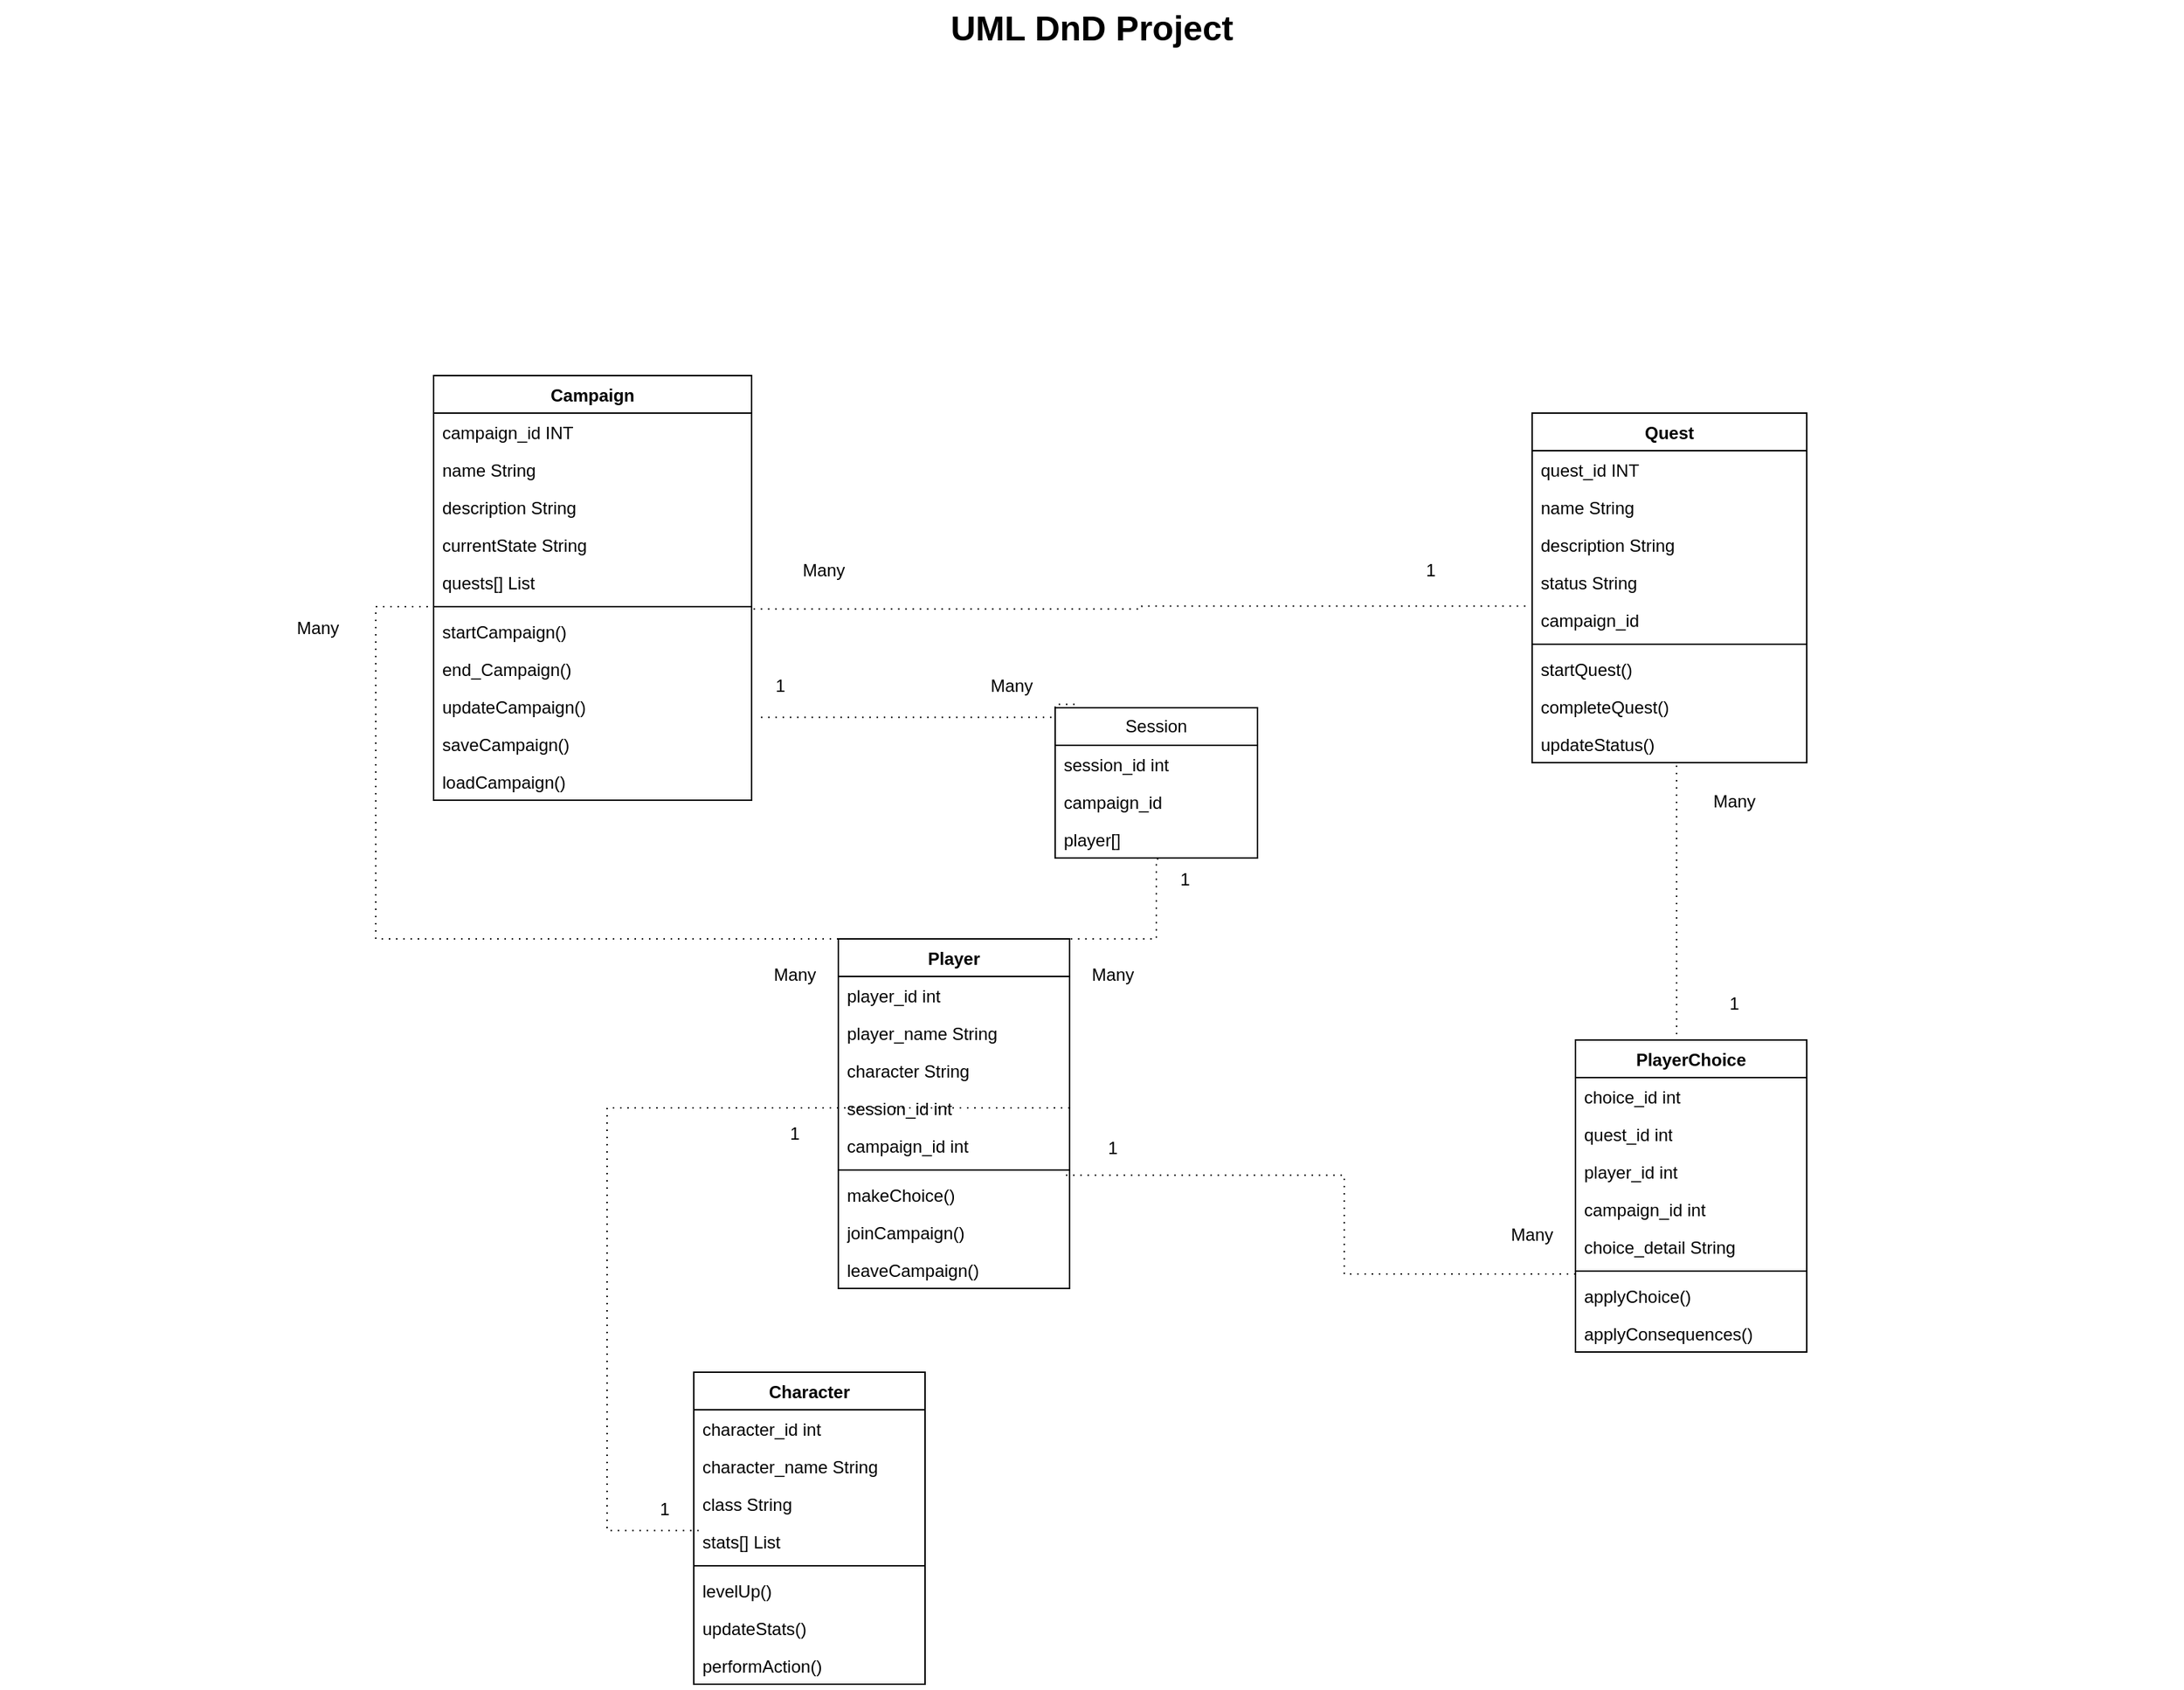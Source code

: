 <mxfile version="24.7.16">
  <diagram name="Page-1" id="929967ad-93f9-6ef4-fab6-5d389245f69c">
    <mxGraphModel dx="1490" dy="869" grid="1" gridSize="10" guides="1" tooltips="1" connect="1" arrows="1" fold="1" page="1" pageScale="1.5" pageWidth="1169" pageHeight="826" background="none" math="0" shadow="0">
      <root>
        <mxCell id="0" style=";html=1;" />
        <mxCell id="1" style=";html=1;" parent="0" />
        <mxCell id="1672d66443f91eb5-23" value="UML DnD Project" style="text;strokeColor=none;fillColor=none;html=1;fontSize=24;fontStyle=1;verticalAlign=middle;align=center;" parent="1" vertex="1">
          <mxGeometry x="120" y="40" width="1510" height="40" as="geometry" />
        </mxCell>
        <mxCell id="cyBHSPWmFCzthVGFj9dC-5" value="Campaign" style="swimlane;fontStyle=1;align=center;verticalAlign=top;childLayout=stackLayout;horizontal=1;startSize=26;horizontalStack=0;resizeParent=1;resizeParentMax=0;resizeLast=0;collapsible=1;marginBottom=0;whiteSpace=wrap;html=1;" vertex="1" parent="1">
          <mxGeometry x="420" y="300" width="220" height="294" as="geometry" />
        </mxCell>
        <mxCell id="cyBHSPWmFCzthVGFj9dC-6" value="campaign_id INT&lt;div&gt;&lt;br&gt;&lt;/div&gt;" style="text;strokeColor=none;fillColor=none;align=left;verticalAlign=top;spacingLeft=4;spacingRight=4;overflow=hidden;rotatable=0;points=[[0,0.5],[1,0.5]];portConstraint=eastwest;whiteSpace=wrap;html=1;" vertex="1" parent="cyBHSPWmFCzthVGFj9dC-5">
          <mxGeometry y="26" width="220" height="26" as="geometry" />
        </mxCell>
        <mxCell id="cyBHSPWmFCzthVGFj9dC-9" value="name String" style="text;strokeColor=none;fillColor=none;align=left;verticalAlign=top;spacingLeft=4;spacingRight=4;overflow=hidden;rotatable=0;points=[[0,0.5],[1,0.5]];portConstraint=eastwest;whiteSpace=wrap;html=1;" vertex="1" parent="cyBHSPWmFCzthVGFj9dC-5">
          <mxGeometry y="52" width="220" height="26" as="geometry" />
        </mxCell>
        <mxCell id="cyBHSPWmFCzthVGFj9dC-13" value="description String" style="text;strokeColor=none;fillColor=none;align=left;verticalAlign=top;spacingLeft=4;spacingRight=4;overflow=hidden;rotatable=0;points=[[0,0.5],[1,0.5]];portConstraint=eastwest;whiteSpace=wrap;html=1;" vertex="1" parent="cyBHSPWmFCzthVGFj9dC-5">
          <mxGeometry y="78" width="220" height="26" as="geometry" />
        </mxCell>
        <mxCell id="cyBHSPWmFCzthVGFj9dC-12" value="currentState String" style="text;strokeColor=none;fillColor=none;align=left;verticalAlign=top;spacingLeft=4;spacingRight=4;overflow=hidden;rotatable=0;points=[[0,0.5],[1,0.5]];portConstraint=eastwest;whiteSpace=wrap;html=1;" vertex="1" parent="cyBHSPWmFCzthVGFj9dC-5">
          <mxGeometry y="104" width="220" height="26" as="geometry" />
        </mxCell>
        <mxCell id="cyBHSPWmFCzthVGFj9dC-11" value="quests[] List" style="text;strokeColor=none;fillColor=none;align=left;verticalAlign=top;spacingLeft=4;spacingRight=4;overflow=hidden;rotatable=0;points=[[0,0.5],[1,0.5]];portConstraint=eastwest;whiteSpace=wrap;html=1;" vertex="1" parent="cyBHSPWmFCzthVGFj9dC-5">
          <mxGeometry y="130" width="220" height="26" as="geometry" />
        </mxCell>
        <mxCell id="cyBHSPWmFCzthVGFj9dC-7" value="" style="line;strokeWidth=1;fillColor=none;align=left;verticalAlign=middle;spacingTop=-1;spacingLeft=3;spacingRight=3;rotatable=0;labelPosition=right;points=[];portConstraint=eastwest;strokeColor=inherit;" vertex="1" parent="cyBHSPWmFCzthVGFj9dC-5">
          <mxGeometry y="156" width="220" height="8" as="geometry" />
        </mxCell>
        <mxCell id="cyBHSPWmFCzthVGFj9dC-8" value="startCampaign()&lt;div&gt;&lt;br&gt;&lt;/div&gt;" style="text;strokeColor=none;fillColor=none;align=left;verticalAlign=top;spacingLeft=4;spacingRight=4;overflow=hidden;rotatable=0;points=[[0,0.5],[1,0.5]];portConstraint=eastwest;whiteSpace=wrap;html=1;" vertex="1" parent="cyBHSPWmFCzthVGFj9dC-5">
          <mxGeometry y="164" width="220" height="26" as="geometry" />
        </mxCell>
        <mxCell id="cyBHSPWmFCzthVGFj9dC-15" value="end_Campaign()" style="text;strokeColor=none;fillColor=none;align=left;verticalAlign=top;spacingLeft=4;spacingRight=4;overflow=hidden;rotatable=0;points=[[0,0.5],[1,0.5]];portConstraint=eastwest;whiteSpace=wrap;html=1;" vertex="1" parent="cyBHSPWmFCzthVGFj9dC-5">
          <mxGeometry y="190" width="220" height="26" as="geometry" />
        </mxCell>
        <mxCell id="cyBHSPWmFCzthVGFj9dC-14" value="updateCampaign()" style="text;strokeColor=none;fillColor=none;align=left;verticalAlign=top;spacingLeft=4;spacingRight=4;overflow=hidden;rotatable=0;points=[[0,0.5],[1,0.5]];portConstraint=eastwest;whiteSpace=wrap;html=1;" vertex="1" parent="cyBHSPWmFCzthVGFj9dC-5">
          <mxGeometry y="216" width="220" height="26" as="geometry" />
        </mxCell>
        <mxCell id="cyBHSPWmFCzthVGFj9dC-17" value="saveCampaign()" style="text;strokeColor=none;fillColor=none;align=left;verticalAlign=top;spacingLeft=4;spacingRight=4;overflow=hidden;rotatable=0;points=[[0,0.5],[1,0.5]];portConstraint=eastwest;whiteSpace=wrap;html=1;" vertex="1" parent="cyBHSPWmFCzthVGFj9dC-5">
          <mxGeometry y="242" width="220" height="26" as="geometry" />
        </mxCell>
        <mxCell id="cyBHSPWmFCzthVGFj9dC-16" value="loadCampaign()" style="text;strokeColor=none;fillColor=none;align=left;verticalAlign=top;spacingLeft=4;spacingRight=4;overflow=hidden;rotatable=0;points=[[0,0.5],[1,0.5]];portConstraint=eastwest;whiteSpace=wrap;html=1;" vertex="1" parent="cyBHSPWmFCzthVGFj9dC-5">
          <mxGeometry y="268" width="220" height="26" as="geometry" />
        </mxCell>
        <mxCell id="cyBHSPWmFCzthVGFj9dC-25" value="Quest" style="swimlane;fontStyle=1;align=center;verticalAlign=top;childLayout=stackLayout;horizontal=1;startSize=26;horizontalStack=0;resizeParent=1;resizeParentMax=0;resizeLast=0;collapsible=1;marginBottom=0;whiteSpace=wrap;html=1;" vertex="1" parent="1">
          <mxGeometry x="1180" y="326" width="190" height="242" as="geometry" />
        </mxCell>
        <mxCell id="cyBHSPWmFCzthVGFj9dC-26" value="quest_id INT" style="text;strokeColor=none;fillColor=none;align=left;verticalAlign=top;spacingLeft=4;spacingRight=4;overflow=hidden;rotatable=0;points=[[0,0.5],[1,0.5]];portConstraint=eastwest;whiteSpace=wrap;html=1;" vertex="1" parent="cyBHSPWmFCzthVGFj9dC-25">
          <mxGeometry y="26" width="190" height="26" as="geometry" />
        </mxCell>
        <mxCell id="cyBHSPWmFCzthVGFj9dC-32" value="name String" style="text;strokeColor=none;fillColor=none;align=left;verticalAlign=top;spacingLeft=4;spacingRight=4;overflow=hidden;rotatable=0;points=[[0,0.5],[1,0.5]];portConstraint=eastwest;whiteSpace=wrap;html=1;" vertex="1" parent="cyBHSPWmFCzthVGFj9dC-25">
          <mxGeometry y="52" width="190" height="26" as="geometry" />
        </mxCell>
        <mxCell id="cyBHSPWmFCzthVGFj9dC-31" value="description String" style="text;strokeColor=none;fillColor=none;align=left;verticalAlign=top;spacingLeft=4;spacingRight=4;overflow=hidden;rotatable=0;points=[[0,0.5],[1,0.5]];portConstraint=eastwest;whiteSpace=wrap;html=1;" vertex="1" parent="cyBHSPWmFCzthVGFj9dC-25">
          <mxGeometry y="78" width="190" height="26" as="geometry" />
        </mxCell>
        <mxCell id="cyBHSPWmFCzthVGFj9dC-30" value="status String" style="text;strokeColor=none;fillColor=none;align=left;verticalAlign=top;spacingLeft=4;spacingRight=4;overflow=hidden;rotatable=0;points=[[0,0.5],[1,0.5]];portConstraint=eastwest;whiteSpace=wrap;html=1;" vertex="1" parent="cyBHSPWmFCzthVGFj9dC-25">
          <mxGeometry y="104" width="190" height="26" as="geometry" />
        </mxCell>
        <mxCell id="cyBHSPWmFCzthVGFj9dC-29" value="campaign_id" style="text;strokeColor=none;fillColor=none;align=left;verticalAlign=top;spacingLeft=4;spacingRight=4;overflow=hidden;rotatable=0;points=[[0,0.5],[1,0.5]];portConstraint=eastwest;whiteSpace=wrap;html=1;" vertex="1" parent="cyBHSPWmFCzthVGFj9dC-25">
          <mxGeometry y="130" width="190" height="26" as="geometry" />
        </mxCell>
        <mxCell id="cyBHSPWmFCzthVGFj9dC-27" value="" style="line;strokeWidth=1;fillColor=none;align=left;verticalAlign=middle;spacingTop=-1;spacingLeft=3;spacingRight=3;rotatable=0;labelPosition=right;points=[];portConstraint=eastwest;strokeColor=inherit;" vertex="1" parent="cyBHSPWmFCzthVGFj9dC-25">
          <mxGeometry y="156" width="190" height="8" as="geometry" />
        </mxCell>
        <mxCell id="cyBHSPWmFCzthVGFj9dC-28" value="startQuest()" style="text;strokeColor=none;fillColor=none;align=left;verticalAlign=top;spacingLeft=4;spacingRight=4;overflow=hidden;rotatable=0;points=[[0,0.5],[1,0.5]];portConstraint=eastwest;whiteSpace=wrap;html=1;" vertex="1" parent="cyBHSPWmFCzthVGFj9dC-25">
          <mxGeometry y="164" width="190" height="26" as="geometry" />
        </mxCell>
        <mxCell id="cyBHSPWmFCzthVGFj9dC-34" value="completeQuest()" style="text;strokeColor=none;fillColor=none;align=left;verticalAlign=top;spacingLeft=4;spacingRight=4;overflow=hidden;rotatable=0;points=[[0,0.5],[1,0.5]];portConstraint=eastwest;whiteSpace=wrap;html=1;" vertex="1" parent="cyBHSPWmFCzthVGFj9dC-25">
          <mxGeometry y="190" width="190" height="26" as="geometry" />
        </mxCell>
        <mxCell id="cyBHSPWmFCzthVGFj9dC-33" value="updateStatus()" style="text;strokeColor=none;fillColor=none;align=left;verticalAlign=top;spacingLeft=4;spacingRight=4;overflow=hidden;rotatable=0;points=[[0,0.5],[1,0.5]];portConstraint=eastwest;whiteSpace=wrap;html=1;" vertex="1" parent="cyBHSPWmFCzthVGFj9dC-25">
          <mxGeometry y="216" width="190" height="26" as="geometry" />
        </mxCell>
        <mxCell id="cyBHSPWmFCzthVGFj9dC-39" value=" PlayerChoice  " style="swimlane;fontStyle=1;align=center;verticalAlign=top;childLayout=stackLayout;horizontal=1;startSize=26;horizontalStack=0;resizeParent=1;resizeParentMax=0;resizeLast=0;collapsible=1;marginBottom=0;whiteSpace=wrap;html=1;" vertex="1" parent="1">
          <mxGeometry x="1210" y="760" width="160" height="216" as="geometry" />
        </mxCell>
        <mxCell id="cyBHSPWmFCzthVGFj9dC-40" value="choice_id int" style="text;strokeColor=none;fillColor=none;align=left;verticalAlign=top;spacingLeft=4;spacingRight=4;overflow=hidden;rotatable=0;points=[[0,0.5],[1,0.5]];portConstraint=eastwest;whiteSpace=wrap;html=1;" vertex="1" parent="cyBHSPWmFCzthVGFj9dC-39">
          <mxGeometry y="26" width="160" height="26" as="geometry" />
        </mxCell>
        <mxCell id="cyBHSPWmFCzthVGFj9dC-47" value="quest_id int&lt;div&gt;&lt;br&gt;&lt;/div&gt;" style="text;strokeColor=none;fillColor=none;align=left;verticalAlign=top;spacingLeft=4;spacingRight=4;overflow=hidden;rotatable=0;points=[[0,0.5],[1,0.5]];portConstraint=eastwest;whiteSpace=wrap;html=1;" vertex="1" parent="cyBHSPWmFCzthVGFj9dC-39">
          <mxGeometry y="52" width="160" height="26" as="geometry" />
        </mxCell>
        <mxCell id="cyBHSPWmFCzthVGFj9dC-46" value="player_id int" style="text;strokeColor=none;fillColor=none;align=left;verticalAlign=top;spacingLeft=4;spacingRight=4;overflow=hidden;rotatable=0;points=[[0,0.5],[1,0.5]];portConstraint=eastwest;whiteSpace=wrap;html=1;" vertex="1" parent="cyBHSPWmFCzthVGFj9dC-39">
          <mxGeometry y="78" width="160" height="26" as="geometry" />
        </mxCell>
        <mxCell id="cyBHSPWmFCzthVGFj9dC-45" value="campaign_id int" style="text;strokeColor=none;fillColor=none;align=left;verticalAlign=top;spacingLeft=4;spacingRight=4;overflow=hidden;rotatable=0;points=[[0,0.5],[1,0.5]];portConstraint=eastwest;whiteSpace=wrap;html=1;" vertex="1" parent="cyBHSPWmFCzthVGFj9dC-39">
          <mxGeometry y="104" width="160" height="26" as="geometry" />
        </mxCell>
        <mxCell id="cyBHSPWmFCzthVGFj9dC-44" value="choice_detail String" style="text;strokeColor=none;fillColor=none;align=left;verticalAlign=top;spacingLeft=4;spacingRight=4;overflow=hidden;rotatable=0;points=[[0,0.5],[1,0.5]];portConstraint=eastwest;whiteSpace=wrap;html=1;" vertex="1" parent="cyBHSPWmFCzthVGFj9dC-39">
          <mxGeometry y="130" width="160" height="26" as="geometry" />
        </mxCell>
        <mxCell id="cyBHSPWmFCzthVGFj9dC-41" value="" style="line;strokeWidth=1;fillColor=none;align=left;verticalAlign=middle;spacingTop=-1;spacingLeft=3;spacingRight=3;rotatable=0;labelPosition=right;points=[];portConstraint=eastwest;strokeColor=inherit;" vertex="1" parent="cyBHSPWmFCzthVGFj9dC-39">
          <mxGeometry y="156" width="160" height="8" as="geometry" />
        </mxCell>
        <mxCell id="cyBHSPWmFCzthVGFj9dC-42" value="applyChoice()" style="text;strokeColor=none;fillColor=none;align=left;verticalAlign=top;spacingLeft=4;spacingRight=4;overflow=hidden;rotatable=0;points=[[0,0.5],[1,0.5]];portConstraint=eastwest;whiteSpace=wrap;html=1;" vertex="1" parent="cyBHSPWmFCzthVGFj9dC-39">
          <mxGeometry y="164" width="160" height="26" as="geometry" />
        </mxCell>
        <mxCell id="cyBHSPWmFCzthVGFj9dC-48" value="applyConsequences()" style="text;strokeColor=none;fillColor=none;align=left;verticalAlign=top;spacingLeft=4;spacingRight=4;overflow=hidden;rotatable=0;points=[[0,0.5],[1,0.5]];portConstraint=eastwest;whiteSpace=wrap;html=1;" vertex="1" parent="cyBHSPWmFCzthVGFj9dC-39">
          <mxGeometry y="190" width="160" height="26" as="geometry" />
        </mxCell>
        <mxCell id="cyBHSPWmFCzthVGFj9dC-51" value="1" style="text;html=1;align=center;verticalAlign=middle;whiteSpace=wrap;rounded=0;" vertex="1" parent="1">
          <mxGeometry x="1290" y="720" width="60" height="30" as="geometry" />
        </mxCell>
        <mxCell id="cyBHSPWmFCzthVGFj9dC-53" value="Many" style="text;html=1;align=center;verticalAlign=middle;whiteSpace=wrap;rounded=0;" vertex="1" parent="1">
          <mxGeometry x="1290" y="580" width="60" height="30" as="geometry" />
        </mxCell>
        <mxCell id="cyBHSPWmFCzthVGFj9dC-54" value="1" style="text;html=1;align=center;verticalAlign=middle;whiteSpace=wrap;rounded=0;" vertex="1" parent="1">
          <mxGeometry x="1080" y="420" width="60" height="30" as="geometry" />
        </mxCell>
        <mxCell id="cyBHSPWmFCzthVGFj9dC-55" value="Many" style="text;html=1;align=center;verticalAlign=middle;whiteSpace=wrap;rounded=0;" vertex="1" parent="1">
          <mxGeometry x="660" y="420" width="60" height="30" as="geometry" />
        </mxCell>
        <mxCell id="cyBHSPWmFCzthVGFj9dC-56" value="Player" style="swimlane;fontStyle=1;align=center;verticalAlign=top;childLayout=stackLayout;horizontal=1;startSize=26;horizontalStack=0;resizeParent=1;resizeParentMax=0;resizeLast=0;collapsible=1;marginBottom=0;whiteSpace=wrap;html=1;" vertex="1" parent="1">
          <mxGeometry x="700" y="690" width="160" height="242" as="geometry" />
        </mxCell>
        <mxCell id="cyBHSPWmFCzthVGFj9dC-57" value="player_id int" style="text;strokeColor=none;fillColor=none;align=left;verticalAlign=top;spacingLeft=4;spacingRight=4;overflow=hidden;rotatable=0;points=[[0,0.5],[1,0.5]];portConstraint=eastwest;whiteSpace=wrap;html=1;" vertex="1" parent="cyBHSPWmFCzthVGFj9dC-56">
          <mxGeometry y="26" width="160" height="26" as="geometry" />
        </mxCell>
        <mxCell id="cyBHSPWmFCzthVGFj9dC-63" value="player_name String" style="text;strokeColor=none;fillColor=none;align=left;verticalAlign=top;spacingLeft=4;spacingRight=4;overflow=hidden;rotatable=0;points=[[0,0.5],[1,0.5]];portConstraint=eastwest;whiteSpace=wrap;html=1;" vertex="1" parent="cyBHSPWmFCzthVGFj9dC-56">
          <mxGeometry y="52" width="160" height="26" as="geometry" />
        </mxCell>
        <mxCell id="cyBHSPWmFCzthVGFj9dC-62" value="character String" style="text;strokeColor=none;fillColor=none;align=left;verticalAlign=top;spacingLeft=4;spacingRight=4;overflow=hidden;rotatable=0;points=[[0,0.5],[1,0.5]];portConstraint=eastwest;whiteSpace=wrap;html=1;" vertex="1" parent="cyBHSPWmFCzthVGFj9dC-56">
          <mxGeometry y="78" width="160" height="26" as="geometry" />
        </mxCell>
        <mxCell id="cyBHSPWmFCzthVGFj9dC-61" value="session_id int" style="text;strokeColor=none;fillColor=none;align=left;verticalAlign=top;spacingLeft=4;spacingRight=4;overflow=hidden;rotatable=0;points=[[0,0.5],[1,0.5]];portConstraint=eastwest;whiteSpace=wrap;html=1;" vertex="1" parent="cyBHSPWmFCzthVGFj9dC-56">
          <mxGeometry y="104" width="160" height="26" as="geometry" />
        </mxCell>
        <mxCell id="cyBHSPWmFCzthVGFj9dC-60" value="campaign_id int" style="text;strokeColor=none;fillColor=none;align=left;verticalAlign=top;spacingLeft=4;spacingRight=4;overflow=hidden;rotatable=0;points=[[0,0.5],[1,0.5]];portConstraint=eastwest;whiteSpace=wrap;html=1;" vertex="1" parent="cyBHSPWmFCzthVGFj9dC-56">
          <mxGeometry y="130" width="160" height="26" as="geometry" />
        </mxCell>
        <mxCell id="cyBHSPWmFCzthVGFj9dC-58" value="" style="line;strokeWidth=1;fillColor=none;align=left;verticalAlign=middle;spacingTop=-1;spacingLeft=3;spacingRight=3;rotatable=0;labelPosition=right;points=[];portConstraint=eastwest;strokeColor=inherit;" vertex="1" parent="cyBHSPWmFCzthVGFj9dC-56">
          <mxGeometry y="156" width="160" height="8" as="geometry" />
        </mxCell>
        <mxCell id="cyBHSPWmFCzthVGFj9dC-59" value="makeChoice()" style="text;strokeColor=none;fillColor=none;align=left;verticalAlign=top;spacingLeft=4;spacingRight=4;overflow=hidden;rotatable=0;points=[[0,0.5],[1,0.5]];portConstraint=eastwest;whiteSpace=wrap;html=1;" vertex="1" parent="cyBHSPWmFCzthVGFj9dC-56">
          <mxGeometry y="164" width="160" height="26" as="geometry" />
        </mxCell>
        <mxCell id="cyBHSPWmFCzthVGFj9dC-64" value="joinCampaign()" style="text;strokeColor=none;fillColor=none;align=left;verticalAlign=top;spacingLeft=4;spacingRight=4;overflow=hidden;rotatable=0;points=[[0,0.5],[1,0.5]];portConstraint=eastwest;whiteSpace=wrap;html=1;" vertex="1" parent="cyBHSPWmFCzthVGFj9dC-56">
          <mxGeometry y="190" width="160" height="26" as="geometry" />
        </mxCell>
        <mxCell id="cyBHSPWmFCzthVGFj9dC-65" value="leaveCampaign()" style="text;strokeColor=none;fillColor=none;align=left;verticalAlign=top;spacingLeft=4;spacingRight=4;overflow=hidden;rotatable=0;points=[[0,0.5],[1,0.5]];portConstraint=eastwest;whiteSpace=wrap;html=1;" vertex="1" parent="cyBHSPWmFCzthVGFj9dC-56">
          <mxGeometry y="216" width="160" height="26" as="geometry" />
        </mxCell>
        <mxCell id="cyBHSPWmFCzthVGFj9dC-66" value="Character" style="swimlane;fontStyle=1;align=center;verticalAlign=top;childLayout=stackLayout;horizontal=1;startSize=26;horizontalStack=0;resizeParent=1;resizeParentMax=0;resizeLast=0;collapsible=1;marginBottom=0;whiteSpace=wrap;html=1;" vertex="1" parent="1">
          <mxGeometry x="600" y="990" width="160" height="216" as="geometry" />
        </mxCell>
        <mxCell id="cyBHSPWmFCzthVGFj9dC-67" value="character_id int" style="text;strokeColor=none;fillColor=none;align=left;verticalAlign=top;spacingLeft=4;spacingRight=4;overflow=hidden;rotatable=0;points=[[0,0.5],[1,0.5]];portConstraint=eastwest;whiteSpace=wrap;html=1;" vertex="1" parent="cyBHSPWmFCzthVGFj9dC-66">
          <mxGeometry y="26" width="160" height="26" as="geometry" />
        </mxCell>
        <mxCell id="cyBHSPWmFCzthVGFj9dC-72" value="character_name String" style="text;strokeColor=none;fillColor=none;align=left;verticalAlign=top;spacingLeft=4;spacingRight=4;overflow=hidden;rotatable=0;points=[[0,0.5],[1,0.5]];portConstraint=eastwest;whiteSpace=wrap;html=1;" vertex="1" parent="cyBHSPWmFCzthVGFj9dC-66">
          <mxGeometry y="52" width="160" height="26" as="geometry" />
        </mxCell>
        <mxCell id="cyBHSPWmFCzthVGFj9dC-71" value="class String&amp;nbsp;" style="text;strokeColor=none;fillColor=none;align=left;verticalAlign=top;spacingLeft=4;spacingRight=4;overflow=hidden;rotatable=0;points=[[0,0.5],[1,0.5]];portConstraint=eastwest;whiteSpace=wrap;html=1;" vertex="1" parent="cyBHSPWmFCzthVGFj9dC-66">
          <mxGeometry y="78" width="160" height="26" as="geometry" />
        </mxCell>
        <mxCell id="cyBHSPWmFCzthVGFj9dC-70" value="stats[] List" style="text;strokeColor=none;fillColor=none;align=left;verticalAlign=top;spacingLeft=4;spacingRight=4;overflow=hidden;rotatable=0;points=[[0,0.5],[1,0.5]];portConstraint=eastwest;whiteSpace=wrap;html=1;" vertex="1" parent="cyBHSPWmFCzthVGFj9dC-66">
          <mxGeometry y="104" width="160" height="26" as="geometry" />
        </mxCell>
        <mxCell id="cyBHSPWmFCzthVGFj9dC-68" value="" style="line;strokeWidth=1;fillColor=none;align=left;verticalAlign=middle;spacingTop=-1;spacingLeft=3;spacingRight=3;rotatable=0;labelPosition=right;points=[];portConstraint=eastwest;strokeColor=inherit;" vertex="1" parent="cyBHSPWmFCzthVGFj9dC-66">
          <mxGeometry y="130" width="160" height="8" as="geometry" />
        </mxCell>
        <mxCell id="cyBHSPWmFCzthVGFj9dC-69" value="levelUp()" style="text;strokeColor=none;fillColor=none;align=left;verticalAlign=top;spacingLeft=4;spacingRight=4;overflow=hidden;rotatable=0;points=[[0,0.5],[1,0.5]];portConstraint=eastwest;whiteSpace=wrap;html=1;" vertex="1" parent="cyBHSPWmFCzthVGFj9dC-66">
          <mxGeometry y="138" width="160" height="26" as="geometry" />
        </mxCell>
        <mxCell id="cyBHSPWmFCzthVGFj9dC-74" value="updateStats()" style="text;strokeColor=none;fillColor=none;align=left;verticalAlign=top;spacingLeft=4;spacingRight=4;overflow=hidden;rotatable=0;points=[[0,0.5],[1,0.5]];portConstraint=eastwest;whiteSpace=wrap;html=1;" vertex="1" parent="cyBHSPWmFCzthVGFj9dC-66">
          <mxGeometry y="164" width="160" height="26" as="geometry" />
        </mxCell>
        <mxCell id="cyBHSPWmFCzthVGFj9dC-73" value="performAction()" style="text;strokeColor=none;fillColor=none;align=left;verticalAlign=top;spacingLeft=4;spacingRight=4;overflow=hidden;rotatable=0;points=[[0,0.5],[1,0.5]];portConstraint=eastwest;whiteSpace=wrap;html=1;" vertex="1" parent="cyBHSPWmFCzthVGFj9dC-66">
          <mxGeometry y="190" width="160" height="26" as="geometry" />
        </mxCell>
        <mxCell id="cyBHSPWmFCzthVGFj9dC-79" value="Session" style="swimlane;fontStyle=0;childLayout=stackLayout;horizontal=1;startSize=26;fillColor=none;horizontalStack=0;resizeParent=1;resizeParentMax=0;resizeLast=0;collapsible=1;marginBottom=0;whiteSpace=wrap;html=1;" vertex="1" parent="1">
          <mxGeometry x="850" y="530" width="140" height="104" as="geometry" />
        </mxCell>
        <mxCell id="cyBHSPWmFCzthVGFj9dC-80" value="session_id int" style="text;strokeColor=none;fillColor=none;align=left;verticalAlign=top;spacingLeft=4;spacingRight=4;overflow=hidden;rotatable=0;points=[[0,0.5],[1,0.5]];portConstraint=eastwest;whiteSpace=wrap;html=1;" vertex="1" parent="cyBHSPWmFCzthVGFj9dC-79">
          <mxGeometry y="26" width="140" height="26" as="geometry" />
        </mxCell>
        <mxCell id="cyBHSPWmFCzthVGFj9dC-81" value="campaign_id" style="text;strokeColor=none;fillColor=none;align=left;verticalAlign=top;spacingLeft=4;spacingRight=4;overflow=hidden;rotatable=0;points=[[0,0.5],[1,0.5]];portConstraint=eastwest;whiteSpace=wrap;html=1;" vertex="1" parent="cyBHSPWmFCzthVGFj9dC-79">
          <mxGeometry y="52" width="140" height="26" as="geometry" />
        </mxCell>
        <mxCell id="cyBHSPWmFCzthVGFj9dC-82" value="player[]" style="text;strokeColor=none;fillColor=none;align=left;verticalAlign=top;spacingLeft=4;spacingRight=4;overflow=hidden;rotatable=0;points=[[0,0.5],[1,0.5]];portConstraint=eastwest;whiteSpace=wrap;html=1;" vertex="1" parent="cyBHSPWmFCzthVGFj9dC-79">
          <mxGeometry y="78" width="140" height="26" as="geometry" />
        </mxCell>
        <mxCell id="cyBHSPWmFCzthVGFj9dC-83" value="" style="edgeStyle=elbowEdgeStyle;fontSize=12;html=1;endFill=0;startFill=0;endSize=6;startSize=6;dashed=1;dashPattern=1 4;endArrow=none;startArrow=none;rounded=0;entryX=-0.008;entryY=0.139;entryDx=0;entryDy=0;entryPerimeter=0;exitX=1.006;exitY=-0.092;exitDx=0;exitDy=0;exitPerimeter=0;" edge="1" parent="1" source="cyBHSPWmFCzthVGFj9dC-8" target="cyBHSPWmFCzthVGFj9dC-29">
          <mxGeometry width="160" relative="1" as="geometry">
            <mxPoint x="650" y="460" as="sourcePoint" />
            <mxPoint x="1160" y="460" as="targetPoint" />
            <Array as="points">
              <mxPoint x="910" y="460" />
            </Array>
          </mxGeometry>
        </mxCell>
        <mxCell id="cyBHSPWmFCzthVGFj9dC-84" value="" style="edgeStyle=elbowEdgeStyle;fontSize=12;html=1;endFill=0;startFill=0;endSize=6;startSize=6;dashed=1;dashPattern=1 4;endArrow=none;startArrow=none;rounded=0;exitX=0.526;exitY=1.077;exitDx=0;exitDy=0;exitPerimeter=0;entryX=0.5;entryY=0;entryDx=0;entryDy=0;" edge="1" parent="1" source="cyBHSPWmFCzthVGFj9dC-33" target="cyBHSPWmFCzthVGFj9dC-39">
          <mxGeometry width="160" relative="1" as="geometry">
            <mxPoint x="840" y="660" as="sourcePoint" />
            <mxPoint x="1350" y="660" as="targetPoint" />
            <Array as="points">
              <mxPoint x="1280" y="660" />
            </Array>
          </mxGeometry>
        </mxCell>
        <mxCell id="cyBHSPWmFCzthVGFj9dC-85" value="" style="edgeStyle=elbowEdgeStyle;fontSize=12;html=1;endFill=0;startFill=0;endSize=6;startSize=6;dashed=1;dashPattern=1 4;endArrow=none;startArrow=none;rounded=0;exitX=1;exitY=0.5;exitDx=0;exitDy=0;entryX=0.021;entryY=0.216;entryDx=0;entryDy=0;entryPerimeter=0;" edge="1" parent="1" source="cyBHSPWmFCzthVGFj9dC-61" target="cyBHSPWmFCzthVGFj9dC-70">
          <mxGeometry width="160" relative="1" as="geometry">
            <mxPoint x="510" y="733" as="sourcePoint" />
            <mxPoint x="520" y="923" as="targetPoint" />
            <Array as="points">
              <mxPoint x="540" y="840" />
            </Array>
          </mxGeometry>
        </mxCell>
        <mxCell id="cyBHSPWmFCzthVGFj9dC-86" value="1" style="text;html=1;align=center;verticalAlign=middle;whiteSpace=wrap;rounded=0;" vertex="1" parent="1">
          <mxGeometry x="550" y="1070" width="60" height="30" as="geometry" />
        </mxCell>
        <mxCell id="cyBHSPWmFCzthVGFj9dC-87" value="1" style="text;html=1;align=center;verticalAlign=middle;whiteSpace=wrap;rounded=0;" vertex="1" parent="1">
          <mxGeometry x="640" y="810" width="60" height="30" as="geometry" />
        </mxCell>
        <mxCell id="cyBHSPWmFCzthVGFj9dC-89" value="" style="edgeStyle=elbowEdgeStyle;fontSize=12;html=1;endFill=0;startFill=0;endSize=6;startSize=6;dashed=1;dashPattern=1 4;endArrow=none;startArrow=none;rounded=0;exitX=0.5;exitY=0;exitDx=0;exitDy=0;entryX=0;entryY=0.5;entryDx=0;entryDy=0;entryPerimeter=0;" edge="1" parent="1" source="cyBHSPWmFCzthVGFj9dC-56" target="cyBHSPWmFCzthVGFj9dC-7">
          <mxGeometry width="160" relative="1" as="geometry">
            <mxPoint x="290" y="650" as="sourcePoint" />
            <mxPoint x="473" y="656" as="targetPoint" />
            <Array as="points">
              <mxPoint x="380" y="653" />
            </Array>
          </mxGeometry>
        </mxCell>
        <mxCell id="cyBHSPWmFCzthVGFj9dC-90" value="Many" style="text;html=1;align=center;verticalAlign=middle;whiteSpace=wrap;rounded=0;" vertex="1" parent="1">
          <mxGeometry x="310" y="460" width="60" height="30" as="geometry" />
        </mxCell>
        <mxCell id="cyBHSPWmFCzthVGFj9dC-91" value="Many" style="text;html=1;align=center;verticalAlign=middle;whiteSpace=wrap;rounded=0;" vertex="1" parent="1">
          <mxGeometry x="640" y="700" width="60" height="30" as="geometry" />
        </mxCell>
        <mxCell id="cyBHSPWmFCzthVGFj9dC-92" value="" style="edgeStyle=elbowEdgeStyle;fontSize=12;html=1;endFill=0;startFill=0;endSize=6;startSize=6;dashed=1;dashPattern=1 4;endArrow=none;startArrow=none;rounded=0;exitX=0;exitY=0.75;exitDx=0;exitDy=0;entryX=0.984;entryY=0.951;entryDx=0;entryDy=0;entryPerimeter=0;" edge="1" parent="1" source="cyBHSPWmFCzthVGFj9dC-39" target="cyBHSPWmFCzthVGFj9dC-58">
          <mxGeometry width="160" relative="1" as="geometry">
            <mxPoint x="1250" y="610" as="sourcePoint" />
            <mxPoint x="993" y="903" as="targetPoint" />
            <Array as="points">
              <mxPoint x="1050" y="880" />
            </Array>
          </mxGeometry>
        </mxCell>
        <mxCell id="cyBHSPWmFCzthVGFj9dC-93" value="1" style="text;html=1;align=center;verticalAlign=middle;whiteSpace=wrap;rounded=0;" vertex="1" parent="1">
          <mxGeometry x="860" y="820" width="60" height="30" as="geometry" />
        </mxCell>
        <mxCell id="cyBHSPWmFCzthVGFj9dC-94" value="Many" style="text;html=1;align=center;verticalAlign=middle;whiteSpace=wrap;rounded=0;" vertex="1" parent="1">
          <mxGeometry x="1150" y="880" width="60" height="30" as="geometry" />
        </mxCell>
        <mxCell id="cyBHSPWmFCzthVGFj9dC-95" value="" style="edgeStyle=elbowEdgeStyle;fontSize=12;html=1;endFill=0;startFill=0;endSize=6;startSize=6;dashed=1;dashPattern=1 4;endArrow=none;startArrow=none;rounded=0;entryX=0.5;entryY=0;entryDx=0;entryDy=0;exitX=0.51;exitY=1.023;exitDx=0;exitDy=0;exitPerimeter=0;" edge="1" parent="1" source="cyBHSPWmFCzthVGFj9dC-82" target="cyBHSPWmFCzthVGFj9dC-56">
          <mxGeometry width="160" relative="1" as="geometry">
            <mxPoint x="1080" y="720" as="sourcePoint" />
            <mxPoint x="727" y="640" as="targetPoint" />
            <Array as="points">
              <mxPoint x="920" y="666" />
            </Array>
          </mxGeometry>
        </mxCell>
        <mxCell id="cyBHSPWmFCzthVGFj9dC-96" value="Many" style="text;html=1;align=center;verticalAlign=middle;whiteSpace=wrap;rounded=0;" vertex="1" parent="1">
          <mxGeometry x="860" y="700" width="60" height="30" as="geometry" />
        </mxCell>
        <mxCell id="cyBHSPWmFCzthVGFj9dC-97" value="1" style="text;html=1;align=center;verticalAlign=middle;whiteSpace=wrap;rounded=0;" vertex="1" parent="1">
          <mxGeometry x="910" y="634" width="60" height="30" as="geometry" />
        </mxCell>
        <mxCell id="cyBHSPWmFCzthVGFj9dC-98" value="" style="edgeStyle=elbowEdgeStyle;fontSize=12;html=1;endFill=0;startFill=0;endSize=6;startSize=6;dashed=1;dashPattern=1 4;endArrow=none;startArrow=none;rounded=0;exitX=0.096;exitY=-0.023;exitDx=0;exitDy=0;entryX=1.02;entryY=0.793;entryDx=0;entryDy=0;entryPerimeter=0;exitPerimeter=0;" edge="1" parent="1" source="cyBHSPWmFCzthVGFj9dC-79" target="cyBHSPWmFCzthVGFj9dC-14">
          <mxGeometry width="160" relative="1" as="geometry">
            <mxPoint x="823" y="568" as="sourcePoint" />
            <mxPoint x="470" y="500" as="targetPoint" />
            <Array as="points">
              <mxPoint x="850" y="540" />
              <mxPoint x="860" y="540" />
            </Array>
          </mxGeometry>
        </mxCell>
        <mxCell id="cyBHSPWmFCzthVGFj9dC-99" value="1" style="text;html=1;align=center;verticalAlign=middle;whiteSpace=wrap;rounded=0;" vertex="1" parent="1">
          <mxGeometry x="630" y="500" width="60" height="30" as="geometry" />
        </mxCell>
        <mxCell id="cyBHSPWmFCzthVGFj9dC-100" value="Many" style="text;html=1;align=center;verticalAlign=middle;whiteSpace=wrap;rounded=0;" vertex="1" parent="1">
          <mxGeometry x="790" y="500" width="60" height="30" as="geometry" />
        </mxCell>
      </root>
    </mxGraphModel>
  </diagram>
</mxfile>
